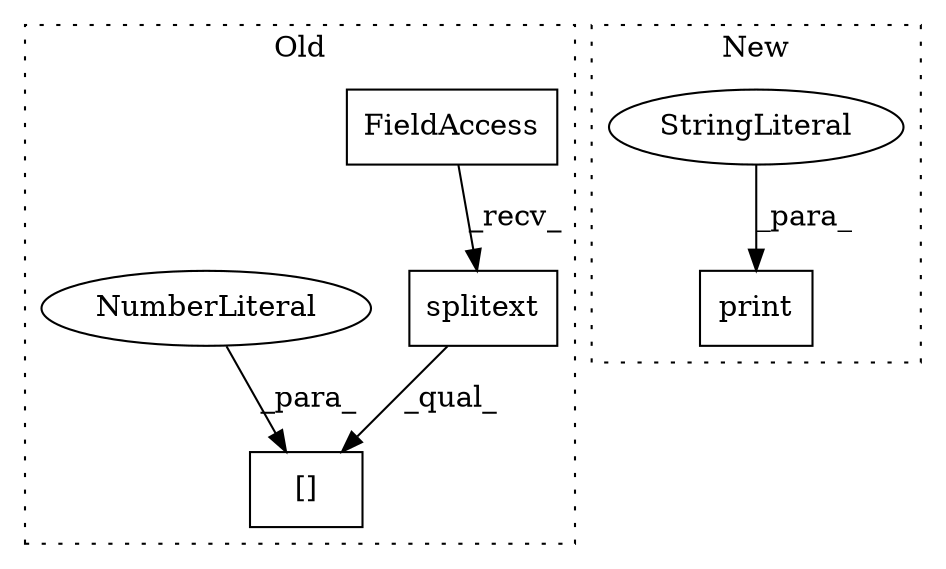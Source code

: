 digraph G {
subgraph cluster0 {
1 [label="splitext" a="32" s="288,315" l="9,1" shape="box"];
3 [label="FieldAccess" a="22" s="280" l="7" shape="box"];
4 [label="[]" a="2" s="280,318" l="37,1" shape="box"];
5 [label="NumberLiteral" a="34" s="317" l="1" shape="ellipse"];
label = "Old";
style="dotted";
}
subgraph cluster1 {
2 [label="print" a="32" s="952,1006" l="6,1" shape="box"];
6 [label="StringLiteral" a="45" s="958" l="23" shape="ellipse"];
label = "New";
style="dotted";
}
1 -> 4 [label="_qual_"];
3 -> 1 [label="_recv_"];
5 -> 4 [label="_para_"];
6 -> 2 [label="_para_"];
}